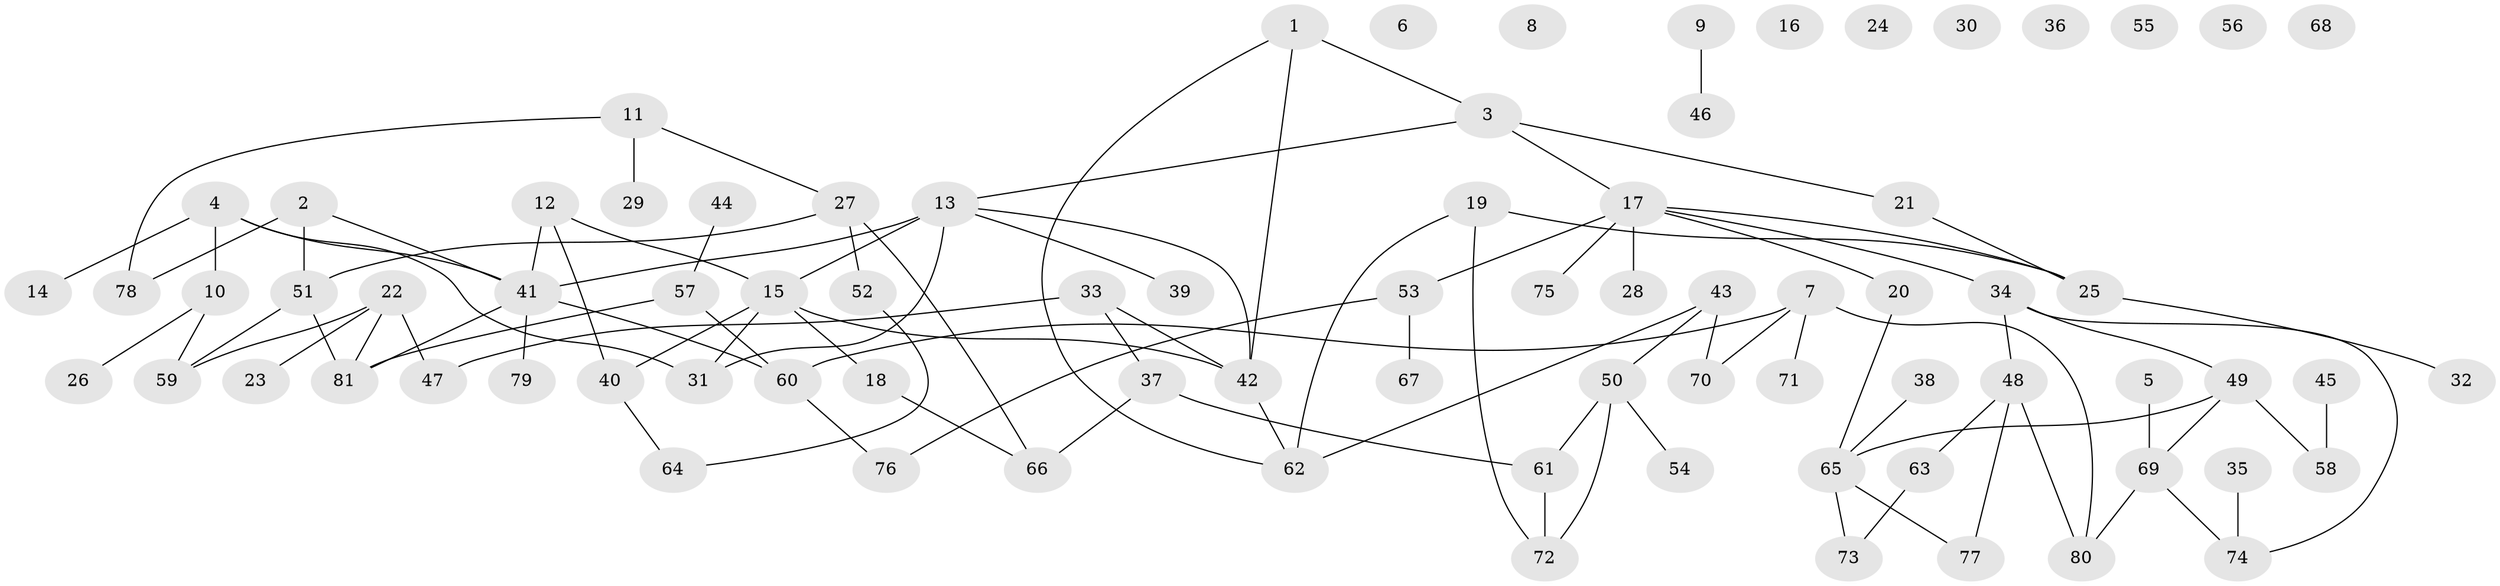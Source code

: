 // coarse degree distribution, {5: 0.09615384615384616, 3: 0.19230769230769232, 4: 0.11538461538461539, 1: 0.15384615384615385, 0: 0.19230769230769232, 2: 0.15384615384615385, 6: 0.07692307692307693, 9: 0.019230769230769232}
// Generated by graph-tools (version 1.1) at 2025/23/03/03/25 07:23:26]
// undirected, 81 vertices, 99 edges
graph export_dot {
graph [start="1"]
  node [color=gray90,style=filled];
  1;
  2;
  3;
  4;
  5;
  6;
  7;
  8;
  9;
  10;
  11;
  12;
  13;
  14;
  15;
  16;
  17;
  18;
  19;
  20;
  21;
  22;
  23;
  24;
  25;
  26;
  27;
  28;
  29;
  30;
  31;
  32;
  33;
  34;
  35;
  36;
  37;
  38;
  39;
  40;
  41;
  42;
  43;
  44;
  45;
  46;
  47;
  48;
  49;
  50;
  51;
  52;
  53;
  54;
  55;
  56;
  57;
  58;
  59;
  60;
  61;
  62;
  63;
  64;
  65;
  66;
  67;
  68;
  69;
  70;
  71;
  72;
  73;
  74;
  75;
  76;
  77;
  78;
  79;
  80;
  81;
  1 -- 3;
  1 -- 42;
  1 -- 62;
  2 -- 41;
  2 -- 51;
  2 -- 78;
  3 -- 13;
  3 -- 17;
  3 -- 21;
  4 -- 10;
  4 -- 14;
  4 -- 31;
  4 -- 41;
  5 -- 69;
  7 -- 60;
  7 -- 70;
  7 -- 71;
  7 -- 80;
  9 -- 46;
  10 -- 26;
  10 -- 59;
  11 -- 27;
  11 -- 29;
  11 -- 78;
  12 -- 15;
  12 -- 40;
  12 -- 41;
  13 -- 15;
  13 -- 31;
  13 -- 39;
  13 -- 41;
  13 -- 42;
  15 -- 18;
  15 -- 31;
  15 -- 40;
  15 -- 42;
  17 -- 20;
  17 -- 25;
  17 -- 28;
  17 -- 34;
  17 -- 53;
  17 -- 75;
  18 -- 66;
  19 -- 25;
  19 -- 62;
  19 -- 72;
  20 -- 65;
  21 -- 25;
  22 -- 23;
  22 -- 47;
  22 -- 59;
  22 -- 81;
  25 -- 32;
  27 -- 51;
  27 -- 52;
  27 -- 66;
  33 -- 37;
  33 -- 42;
  33 -- 47;
  34 -- 48;
  34 -- 49;
  34 -- 74;
  35 -- 74;
  37 -- 61;
  37 -- 66;
  38 -- 65;
  40 -- 64;
  41 -- 60;
  41 -- 79;
  41 -- 81;
  42 -- 62;
  43 -- 50;
  43 -- 62;
  43 -- 70;
  44 -- 57;
  45 -- 58;
  48 -- 63;
  48 -- 77;
  48 -- 80;
  49 -- 58;
  49 -- 65;
  49 -- 69;
  50 -- 54;
  50 -- 61;
  50 -- 72;
  51 -- 59;
  51 -- 81;
  52 -- 64;
  53 -- 67;
  53 -- 76;
  57 -- 60;
  57 -- 81;
  60 -- 76;
  61 -- 72;
  63 -- 73;
  65 -- 73;
  65 -- 77;
  69 -- 74;
  69 -- 80;
}
